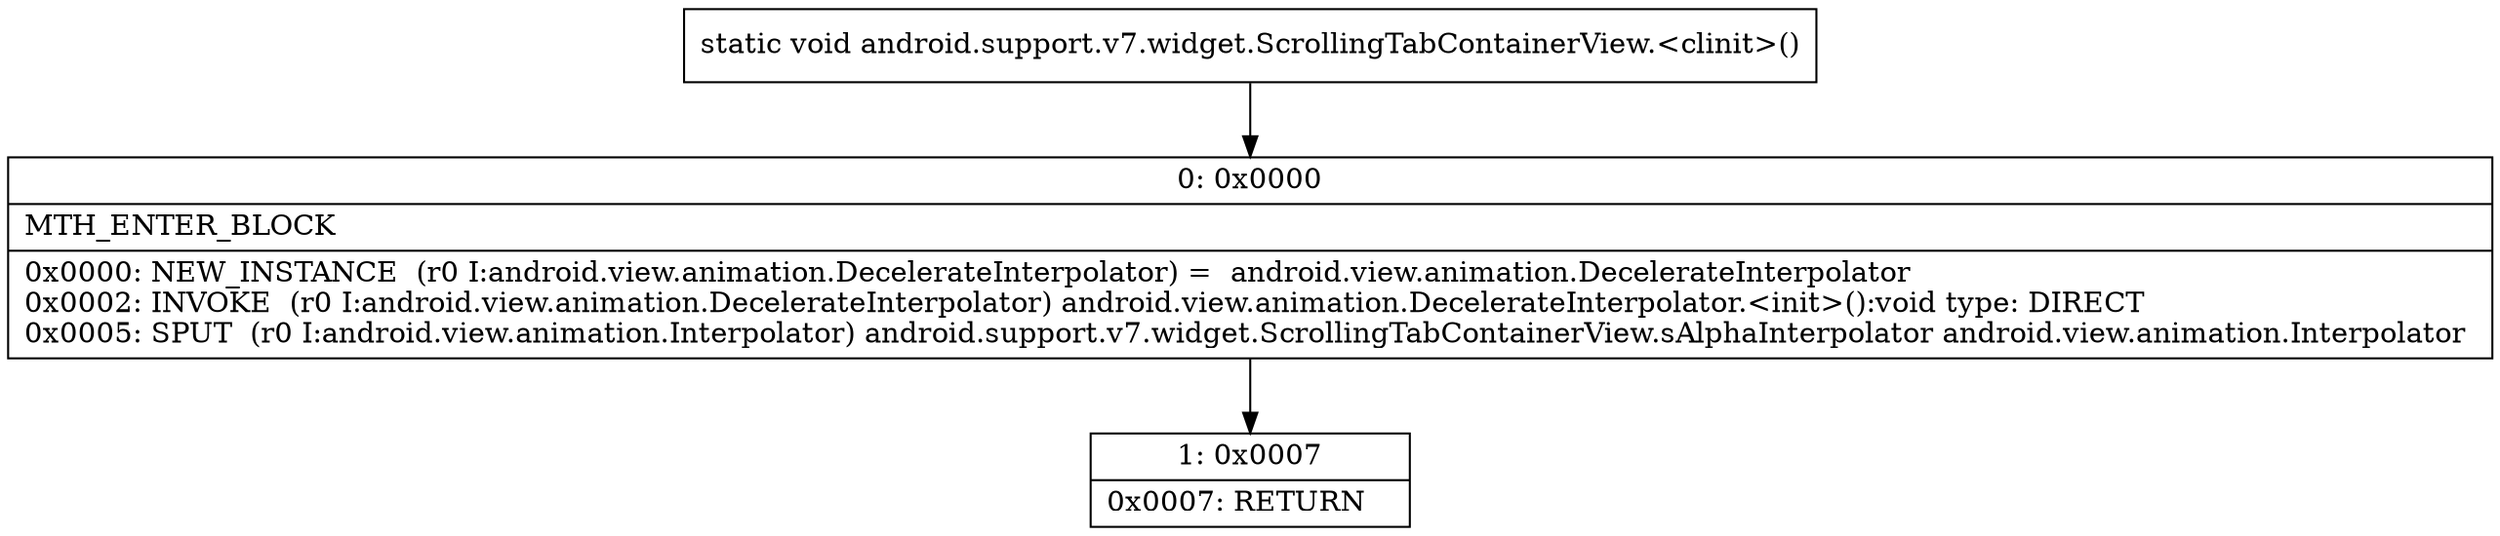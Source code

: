 digraph "CFG forandroid.support.v7.widget.ScrollingTabContainerView.\<clinit\>()V" {
Node_0 [shape=record,label="{0\:\ 0x0000|MTH_ENTER_BLOCK\l|0x0000: NEW_INSTANCE  (r0 I:android.view.animation.DecelerateInterpolator) =  android.view.animation.DecelerateInterpolator \l0x0002: INVOKE  (r0 I:android.view.animation.DecelerateInterpolator) android.view.animation.DecelerateInterpolator.\<init\>():void type: DIRECT \l0x0005: SPUT  (r0 I:android.view.animation.Interpolator) android.support.v7.widget.ScrollingTabContainerView.sAlphaInterpolator android.view.animation.Interpolator \l}"];
Node_1 [shape=record,label="{1\:\ 0x0007|0x0007: RETURN   \l}"];
MethodNode[shape=record,label="{static void android.support.v7.widget.ScrollingTabContainerView.\<clinit\>() }"];
MethodNode -> Node_0;
Node_0 -> Node_1;
}

